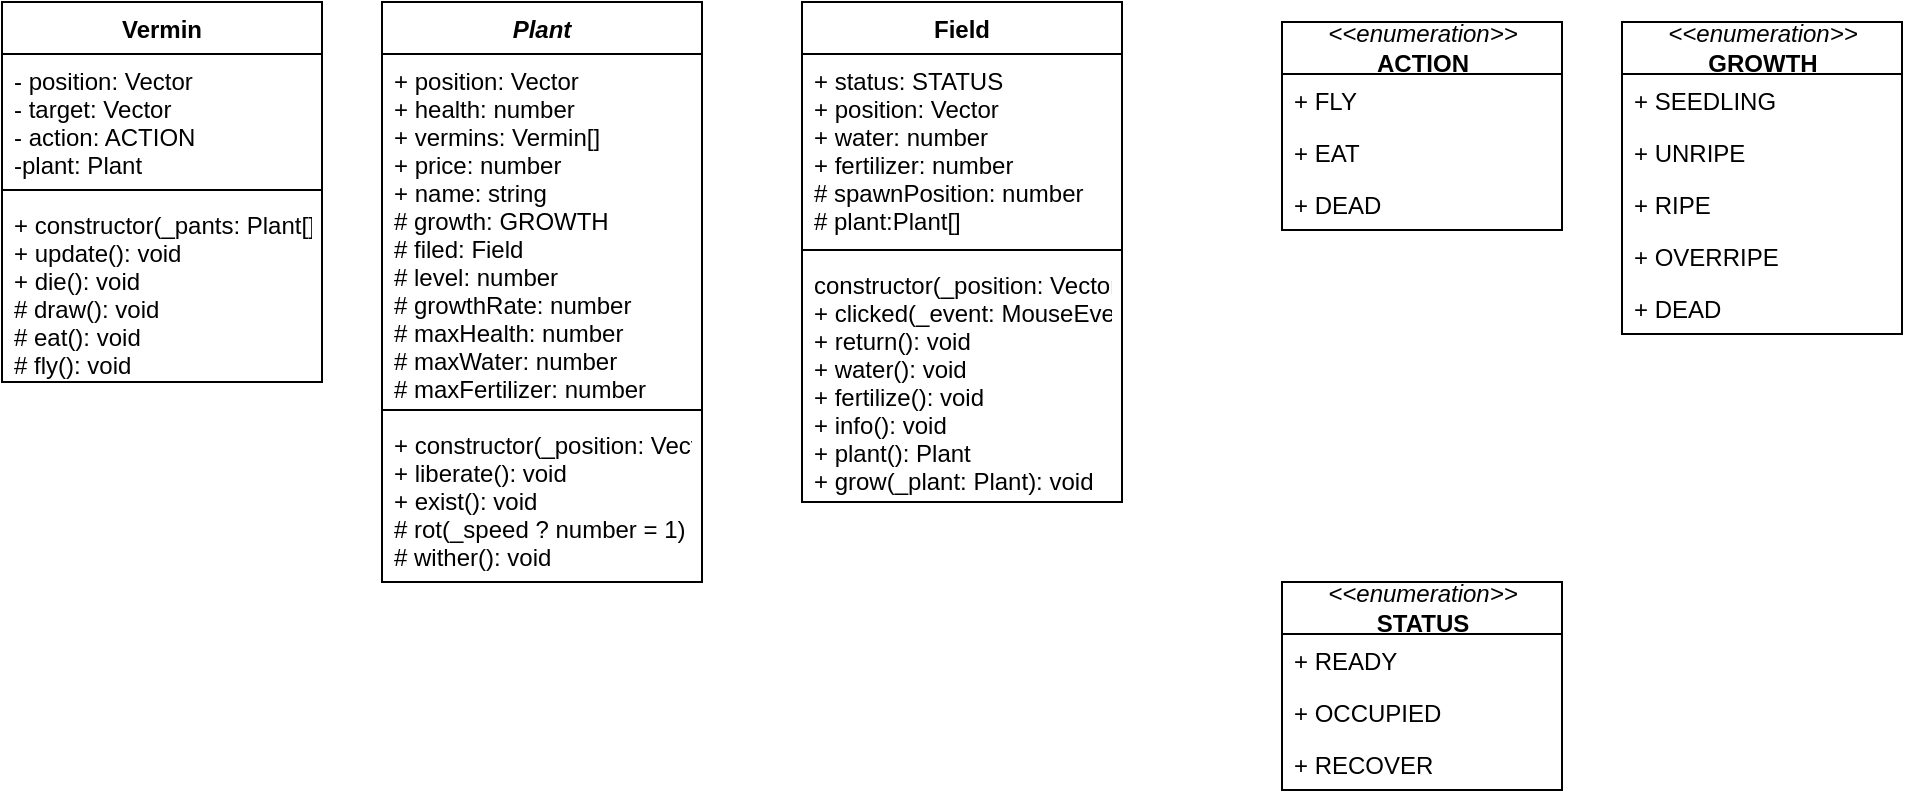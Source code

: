 <mxfile version="20.0.4" type="github">
  <diagram id="IOWlBg4PVeYaBK9nSRcO" name="Page-1">
    <mxGraphModel dx="1210" dy="679" grid="1" gridSize="10" guides="1" tooltips="1" connect="1" arrows="1" fold="1" page="1" pageScale="1" pageWidth="1169" pageHeight="1654" math="0" shadow="0">
      <root>
        <mxCell id="0" />
        <mxCell id="1" parent="0" />
        <mxCell id="FBg79oT1Klj4Wz8EOWci-1" value="Vermin" style="swimlane;fontStyle=1;align=center;verticalAlign=top;childLayout=stackLayout;horizontal=1;startSize=26;horizontalStack=0;resizeParent=1;resizeParentMax=0;resizeLast=0;collapsible=1;marginBottom=0;" vertex="1" parent="1">
          <mxGeometry x="170" y="220" width="160" height="190" as="geometry" />
        </mxCell>
        <mxCell id="FBg79oT1Klj4Wz8EOWci-2" value="- position: Vector&#xa;- target: Vector&#xa;- action: ACTION&#xa;-plant: Plant" style="text;strokeColor=none;fillColor=none;align=left;verticalAlign=top;spacingLeft=4;spacingRight=4;overflow=hidden;rotatable=0;points=[[0,0.5],[1,0.5]];portConstraint=eastwest;" vertex="1" parent="FBg79oT1Klj4Wz8EOWci-1">
          <mxGeometry y="26" width="160" height="64" as="geometry" />
        </mxCell>
        <mxCell id="FBg79oT1Klj4Wz8EOWci-3" value="" style="line;strokeWidth=1;fillColor=none;align=left;verticalAlign=middle;spacingTop=-1;spacingLeft=3;spacingRight=3;rotatable=0;labelPosition=right;points=[];portConstraint=eastwest;" vertex="1" parent="FBg79oT1Klj4Wz8EOWci-1">
          <mxGeometry y="90" width="160" height="8" as="geometry" />
        </mxCell>
        <mxCell id="FBg79oT1Klj4Wz8EOWci-4" value="+ constructor(_pants: Plant[])&#xa;+ update(): void&#xa;+ die(): void&#xa;# draw(): void&#xa;# eat(): void&#xa;# fly(): void" style="text;strokeColor=none;fillColor=none;align=left;verticalAlign=top;spacingLeft=4;spacingRight=4;overflow=hidden;rotatable=0;points=[[0,0.5],[1,0.5]];portConstraint=eastwest;" vertex="1" parent="FBg79oT1Klj4Wz8EOWci-1">
          <mxGeometry y="98" width="160" height="92" as="geometry" />
        </mxCell>
        <mxCell id="FBg79oT1Klj4Wz8EOWci-5" value="Plant" style="swimlane;fontStyle=3;align=center;verticalAlign=top;childLayout=stackLayout;horizontal=1;startSize=26;horizontalStack=0;resizeParent=1;resizeParentMax=0;resizeLast=0;collapsible=1;marginBottom=0;" vertex="1" parent="1">
          <mxGeometry x="360" y="220" width="160" height="290" as="geometry" />
        </mxCell>
        <mxCell id="FBg79oT1Klj4Wz8EOWci-6" value="+ position: Vector&#xa;+ health: number&#xa;+ vermins: Vermin[]&#xa;+ price: number&#xa;+ name: string&#xa;# growth: GROWTH&#xa;# filed: Field&#xa;# level: number&#xa;# growthRate: number&#xa;# maxHealth: number&#xa;# maxWater: number&#xa;# maxFertilizer: number" style="text;strokeColor=none;fillColor=none;align=left;verticalAlign=top;spacingLeft=4;spacingRight=4;overflow=hidden;rotatable=0;points=[[0,0.5],[1,0.5]];portConstraint=eastwest;" vertex="1" parent="FBg79oT1Klj4Wz8EOWci-5">
          <mxGeometry y="26" width="160" height="174" as="geometry" />
        </mxCell>
        <mxCell id="FBg79oT1Klj4Wz8EOWci-7" value="" style="line;strokeWidth=1;fillColor=none;align=left;verticalAlign=middle;spacingTop=-1;spacingLeft=3;spacingRight=3;rotatable=0;labelPosition=right;points=[];portConstraint=eastwest;" vertex="1" parent="FBg79oT1Klj4Wz8EOWci-5">
          <mxGeometry y="200" width="160" height="8" as="geometry" />
        </mxCell>
        <mxCell id="FBg79oT1Klj4Wz8EOWci-8" value="+ constructor(_position: Vector)&#xa;+ liberate(): void&#xa;+ exist(): void&#xa;# rot(_speed ? number = 1)&#xa;# wither(): void" style="text;strokeColor=none;fillColor=none;align=left;verticalAlign=top;spacingLeft=4;spacingRight=4;overflow=hidden;rotatable=0;points=[[0,0.5],[1,0.5]];portConstraint=eastwest;" vertex="1" parent="FBg79oT1Klj4Wz8EOWci-5">
          <mxGeometry y="208" width="160" height="82" as="geometry" />
        </mxCell>
        <mxCell id="FBg79oT1Klj4Wz8EOWci-9" value="Field" style="swimlane;fontStyle=1;align=center;verticalAlign=top;childLayout=stackLayout;horizontal=1;startSize=26;horizontalStack=0;resizeParent=1;resizeParentMax=0;resizeLast=0;collapsible=1;marginBottom=0;" vertex="1" parent="1">
          <mxGeometry x="570" y="220" width="160" height="250" as="geometry" />
        </mxCell>
        <mxCell id="FBg79oT1Klj4Wz8EOWci-10" value="+ status: STATUS&#xa;+ position: Vector&#xa;+ water: number&#xa;+ fertilizer: number&#xa;# spawnPosition: number&#xa;# plant:Plant[]" style="text;strokeColor=none;fillColor=none;align=left;verticalAlign=top;spacingLeft=4;spacingRight=4;overflow=hidden;rotatable=0;points=[[0,0.5],[1,0.5]];portConstraint=eastwest;" vertex="1" parent="FBg79oT1Klj4Wz8EOWci-9">
          <mxGeometry y="26" width="160" height="94" as="geometry" />
        </mxCell>
        <mxCell id="FBg79oT1Klj4Wz8EOWci-11" value="" style="line;strokeWidth=1;fillColor=none;align=left;verticalAlign=middle;spacingTop=-1;spacingLeft=3;spacingRight=3;rotatable=0;labelPosition=right;points=[];portConstraint=eastwest;" vertex="1" parent="FBg79oT1Klj4Wz8EOWci-9">
          <mxGeometry y="120" width="160" height="8" as="geometry" />
        </mxCell>
        <mxCell id="FBg79oT1Klj4Wz8EOWci-12" value="constructor(_position: Vector)&#xa;+ clicked(_event: MouseEvent)&#xa;+ return(): void&#xa;+ water(): void&#xa;+ fertilize(): void&#xa;+ info(): void&#xa;+ plant(): Plant&#xa;+ grow(_plant: Plant): void" style="text;strokeColor=none;fillColor=none;align=left;verticalAlign=top;spacingLeft=4;spacingRight=4;overflow=hidden;rotatable=0;points=[[0,0.5],[1,0.5]];portConstraint=eastwest;" vertex="1" parent="FBg79oT1Klj4Wz8EOWci-9">
          <mxGeometry y="128" width="160" height="122" as="geometry" />
        </mxCell>
        <mxCell id="FBg79oT1Klj4Wz8EOWci-13" value="&lt;i&gt;&amp;lt;&amp;lt;enumeration&amp;gt;&amp;gt;&lt;/i&gt;&lt;br&gt;&lt;b&gt;ACTION&lt;/b&gt;" style="swimlane;fontStyle=0;childLayout=stackLayout;horizontal=1;startSize=26;fillColor=none;horizontalStack=0;resizeParent=1;resizeParentMax=0;resizeLast=0;collapsible=1;marginBottom=0;html=1;" vertex="1" parent="1">
          <mxGeometry x="810" y="230" width="140" height="104" as="geometry" />
        </mxCell>
        <mxCell id="FBg79oT1Klj4Wz8EOWci-14" value="+ FLY" style="text;strokeColor=none;fillColor=none;align=left;verticalAlign=top;spacingLeft=4;spacingRight=4;overflow=hidden;rotatable=0;points=[[0,0.5],[1,0.5]];portConstraint=eastwest;" vertex="1" parent="FBg79oT1Klj4Wz8EOWci-13">
          <mxGeometry y="26" width="140" height="26" as="geometry" />
        </mxCell>
        <mxCell id="FBg79oT1Klj4Wz8EOWci-15" value="+ EAT" style="text;strokeColor=none;fillColor=none;align=left;verticalAlign=top;spacingLeft=4;spacingRight=4;overflow=hidden;rotatable=0;points=[[0,0.5],[1,0.5]];portConstraint=eastwest;" vertex="1" parent="FBg79oT1Klj4Wz8EOWci-13">
          <mxGeometry y="52" width="140" height="26" as="geometry" />
        </mxCell>
        <mxCell id="FBg79oT1Klj4Wz8EOWci-16" value="+ DEAD" style="text;strokeColor=none;fillColor=none;align=left;verticalAlign=top;spacingLeft=4;spacingRight=4;overflow=hidden;rotatable=0;points=[[0,0.5],[1,0.5]];portConstraint=eastwest;" vertex="1" parent="FBg79oT1Klj4Wz8EOWci-13">
          <mxGeometry y="78" width="140" height="26" as="geometry" />
        </mxCell>
        <mxCell id="FBg79oT1Klj4Wz8EOWci-17" value="&lt;i&gt;&amp;lt;&amp;lt;enumeration&amp;gt;&amp;gt;&lt;/i&gt;&lt;br&gt;&lt;b&gt;STATUS&lt;/b&gt;" style="swimlane;fontStyle=0;childLayout=stackLayout;horizontal=1;startSize=26;fillColor=none;horizontalStack=0;resizeParent=1;resizeParentMax=0;resizeLast=0;collapsible=1;marginBottom=0;html=1;" vertex="1" parent="1">
          <mxGeometry x="810" y="510" width="140" height="104" as="geometry" />
        </mxCell>
        <mxCell id="FBg79oT1Klj4Wz8EOWci-18" value="+ READY" style="text;strokeColor=none;fillColor=none;align=left;verticalAlign=top;spacingLeft=4;spacingRight=4;overflow=hidden;rotatable=0;points=[[0,0.5],[1,0.5]];portConstraint=eastwest;" vertex="1" parent="FBg79oT1Klj4Wz8EOWci-17">
          <mxGeometry y="26" width="140" height="26" as="geometry" />
        </mxCell>
        <mxCell id="FBg79oT1Klj4Wz8EOWci-19" value="+ OCCUPIED" style="text;strokeColor=none;fillColor=none;align=left;verticalAlign=top;spacingLeft=4;spacingRight=4;overflow=hidden;rotatable=0;points=[[0,0.5],[1,0.5]];portConstraint=eastwest;" vertex="1" parent="FBg79oT1Klj4Wz8EOWci-17">
          <mxGeometry y="52" width="140" height="26" as="geometry" />
        </mxCell>
        <mxCell id="FBg79oT1Klj4Wz8EOWci-20" value="+ RECOVER" style="text;strokeColor=none;fillColor=none;align=left;verticalAlign=top;spacingLeft=4;spacingRight=4;overflow=hidden;rotatable=0;points=[[0,0.5],[1,0.5]];portConstraint=eastwest;" vertex="1" parent="FBg79oT1Klj4Wz8EOWci-17">
          <mxGeometry y="78" width="140" height="26" as="geometry" />
        </mxCell>
        <mxCell id="FBg79oT1Klj4Wz8EOWci-21" value="&lt;i&gt;&amp;lt;&amp;lt;enumeration&amp;gt;&amp;gt;&lt;/i&gt;&lt;br&gt;&lt;b&gt;GROWTH&lt;/b&gt;" style="swimlane;fontStyle=0;childLayout=stackLayout;horizontal=1;startSize=26;fillColor=none;horizontalStack=0;resizeParent=1;resizeParentMax=0;resizeLast=0;collapsible=1;marginBottom=0;html=1;" vertex="1" parent="1">
          <mxGeometry x="980" y="230" width="140" height="156" as="geometry" />
        </mxCell>
        <mxCell id="FBg79oT1Klj4Wz8EOWci-22" value="+ SEEDLING" style="text;strokeColor=none;fillColor=none;align=left;verticalAlign=top;spacingLeft=4;spacingRight=4;overflow=hidden;rotatable=0;points=[[0,0.5],[1,0.5]];portConstraint=eastwest;" vertex="1" parent="FBg79oT1Klj4Wz8EOWci-21">
          <mxGeometry y="26" width="140" height="26" as="geometry" />
        </mxCell>
        <mxCell id="FBg79oT1Klj4Wz8EOWci-23" value="+ UNRIPE" style="text;strokeColor=none;fillColor=none;align=left;verticalAlign=top;spacingLeft=4;spacingRight=4;overflow=hidden;rotatable=0;points=[[0,0.5],[1,0.5]];portConstraint=eastwest;" vertex="1" parent="FBg79oT1Klj4Wz8EOWci-21">
          <mxGeometry y="52" width="140" height="26" as="geometry" />
        </mxCell>
        <mxCell id="FBg79oT1Klj4Wz8EOWci-24" value="+ RIPE" style="text;strokeColor=none;fillColor=none;align=left;verticalAlign=top;spacingLeft=4;spacingRight=4;overflow=hidden;rotatable=0;points=[[0,0.5],[1,0.5]];portConstraint=eastwest;" vertex="1" parent="FBg79oT1Klj4Wz8EOWci-21">
          <mxGeometry y="78" width="140" height="26" as="geometry" />
        </mxCell>
        <mxCell id="FBg79oT1Klj4Wz8EOWci-25" value="+ OVERRIPE" style="text;strokeColor=none;fillColor=none;align=left;verticalAlign=top;spacingLeft=4;spacingRight=4;overflow=hidden;rotatable=0;points=[[0,0.5],[1,0.5]];portConstraint=eastwest;" vertex="1" parent="FBg79oT1Klj4Wz8EOWci-21">
          <mxGeometry y="104" width="140" height="26" as="geometry" />
        </mxCell>
        <mxCell id="FBg79oT1Klj4Wz8EOWci-26" value="+ DEAD" style="text;strokeColor=none;fillColor=none;align=left;verticalAlign=top;spacingLeft=4;spacingRight=4;overflow=hidden;rotatable=0;points=[[0,0.5],[1,0.5]];portConstraint=eastwest;" vertex="1" parent="FBg79oT1Klj4Wz8EOWci-21">
          <mxGeometry y="130" width="140" height="26" as="geometry" />
        </mxCell>
      </root>
    </mxGraphModel>
  </diagram>
</mxfile>
